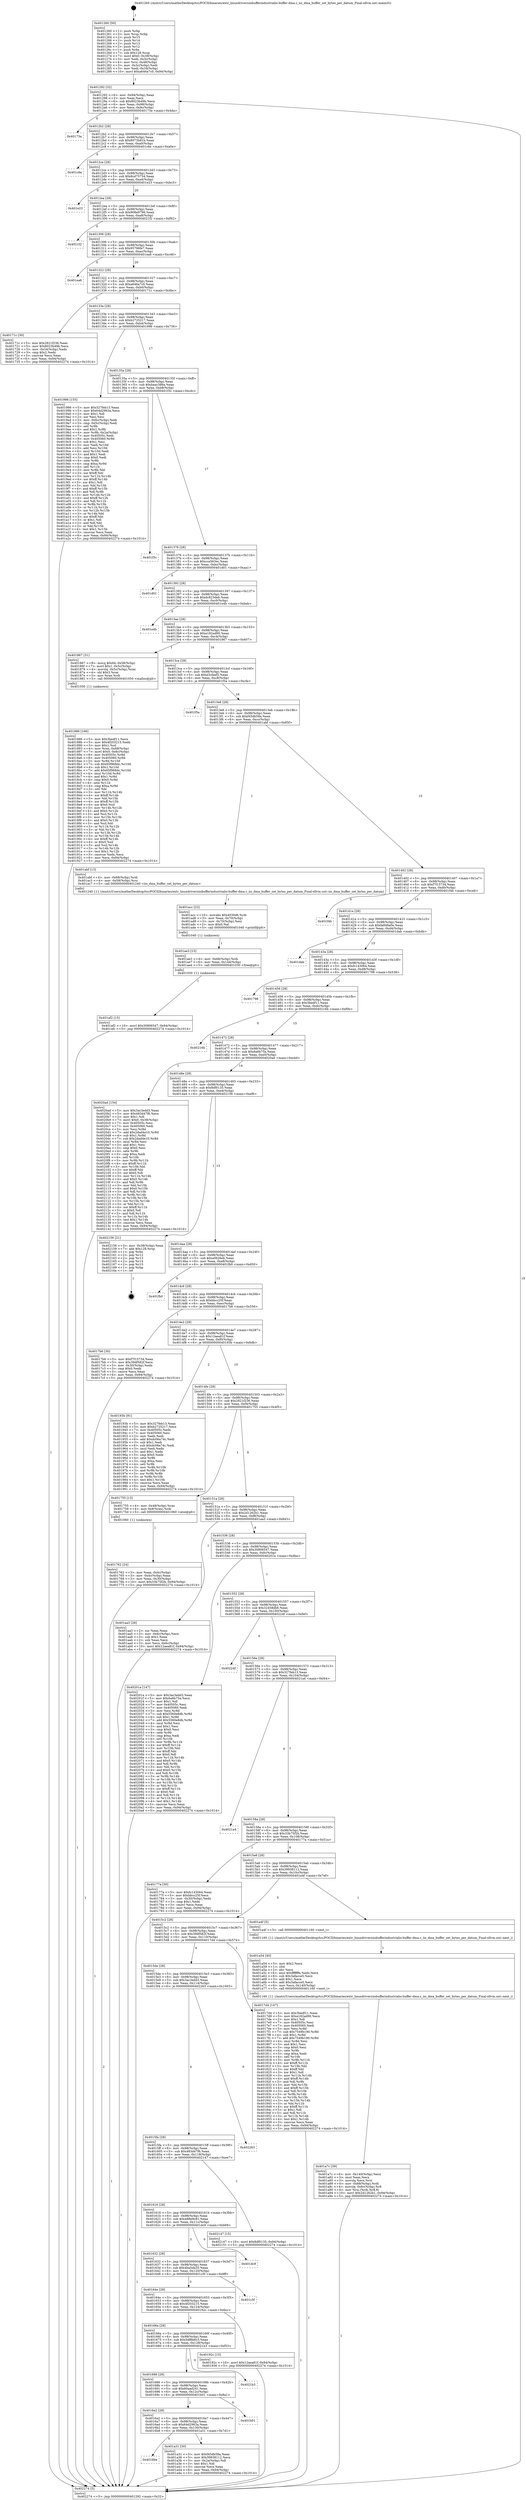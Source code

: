 digraph "0x401260" {
  label = "0x401260 (/mnt/c/Users/mathe/Desktop/tcc/POCII/binaries/extr_linuxdriversiiobufferindustrialio-buffer-dma.c_iio_dma_buffer_set_bytes_per_datum_Final-ollvm.out::main(0))"
  labelloc = "t"
  node[shape=record]

  Entry [label="",width=0.3,height=0.3,shape=circle,fillcolor=black,style=filled]
  "0x401292" [label="{
     0x401292 [32]\l
     | [instrs]\l
     &nbsp;&nbsp;0x401292 \<+6\>: mov -0x94(%rbp),%eax\l
     &nbsp;&nbsp;0x401298 \<+2\>: mov %eax,%ecx\l
     &nbsp;&nbsp;0x40129a \<+6\>: sub $0x8023b49b,%ecx\l
     &nbsp;&nbsp;0x4012a0 \<+6\>: mov %eax,-0x98(%rbp)\l
     &nbsp;&nbsp;0x4012a6 \<+6\>: mov %ecx,-0x9c(%rbp)\l
     &nbsp;&nbsp;0x4012ac \<+6\>: je 000000000040173a \<main+0x4da\>\l
  }"]
  "0x40173a" [label="{
     0x40173a\l
  }", style=dashed]
  "0x4012b2" [label="{
     0x4012b2 [28]\l
     | [instrs]\l
     &nbsp;&nbsp;0x4012b2 \<+5\>: jmp 00000000004012b7 \<main+0x57\>\l
     &nbsp;&nbsp;0x4012b7 \<+6\>: mov -0x98(%rbp),%eax\l
     &nbsp;&nbsp;0x4012bd \<+5\>: sub $0x8073b81b,%eax\l
     &nbsp;&nbsp;0x4012c2 \<+6\>: mov %eax,-0xa0(%rbp)\l
     &nbsp;&nbsp;0x4012c8 \<+6\>: je 0000000000401c6e \<main+0xa0e\>\l
  }"]
  Exit [label="",width=0.3,height=0.3,shape=circle,fillcolor=black,style=filled,peripheries=2]
  "0x401c6e" [label="{
     0x401c6e\l
  }", style=dashed]
  "0x4012ce" [label="{
     0x4012ce [28]\l
     | [instrs]\l
     &nbsp;&nbsp;0x4012ce \<+5\>: jmp 00000000004012d3 \<main+0x73\>\l
     &nbsp;&nbsp;0x4012d3 \<+6\>: mov -0x98(%rbp),%eax\l
     &nbsp;&nbsp;0x4012d9 \<+5\>: sub $0x8cd75734,%eax\l
     &nbsp;&nbsp;0x4012de \<+6\>: mov %eax,-0xa4(%rbp)\l
     &nbsp;&nbsp;0x4012e4 \<+6\>: je 0000000000401e23 \<main+0xbc3\>\l
  }"]
  "0x401af2" [label="{
     0x401af2 [15]\l
     | [instrs]\l
     &nbsp;&nbsp;0x401af2 \<+10\>: movl $0x30806547,-0x94(%rbp)\l
     &nbsp;&nbsp;0x401afc \<+5\>: jmp 0000000000402274 \<main+0x1014\>\l
  }"]
  "0x401e23" [label="{
     0x401e23\l
  }", style=dashed]
  "0x4012ea" [label="{
     0x4012ea [28]\l
     | [instrs]\l
     &nbsp;&nbsp;0x4012ea \<+5\>: jmp 00000000004012ef \<main+0x8f\>\l
     &nbsp;&nbsp;0x4012ef \<+6\>: mov -0x98(%rbp),%eax\l
     &nbsp;&nbsp;0x4012f5 \<+5\>: sub $0x908e9796,%eax\l
     &nbsp;&nbsp;0x4012fa \<+6\>: mov %eax,-0xa8(%rbp)\l
     &nbsp;&nbsp;0x401300 \<+6\>: je 00000000004021f2 \<main+0xf92\>\l
  }"]
  "0x401ae3" [label="{
     0x401ae3 [15]\l
     | [instrs]\l
     &nbsp;&nbsp;0x401ae3 \<+4\>: mov -0x68(%rbp),%rdi\l
     &nbsp;&nbsp;0x401ae7 \<+6\>: mov %eax,-0x144(%rbp)\l
     &nbsp;&nbsp;0x401aed \<+5\>: call 0000000000401030 \<free@plt\>\l
     | [calls]\l
     &nbsp;&nbsp;0x401030 \{1\} (unknown)\l
  }"]
  "0x4021f2" [label="{
     0x4021f2\l
  }", style=dashed]
  "0x401306" [label="{
     0x401306 [28]\l
     | [instrs]\l
     &nbsp;&nbsp;0x401306 \<+5\>: jmp 000000000040130b \<main+0xab\>\l
     &nbsp;&nbsp;0x40130b \<+6\>: mov -0x98(%rbp),%eax\l
     &nbsp;&nbsp;0x401311 \<+5\>: sub $0x95796fe7,%eax\l
     &nbsp;&nbsp;0x401316 \<+6\>: mov %eax,-0xac(%rbp)\l
     &nbsp;&nbsp;0x40131c \<+6\>: je 0000000000401ea6 \<main+0xc46\>\l
  }"]
  "0x401acc" [label="{
     0x401acc [23]\l
     | [instrs]\l
     &nbsp;&nbsp;0x401acc \<+10\>: movabs $0x4030d6,%rdi\l
     &nbsp;&nbsp;0x401ad6 \<+3\>: mov %eax,-0x70(%rbp)\l
     &nbsp;&nbsp;0x401ad9 \<+3\>: mov -0x70(%rbp),%esi\l
     &nbsp;&nbsp;0x401adc \<+2\>: mov $0x0,%al\l
     &nbsp;&nbsp;0x401ade \<+5\>: call 0000000000401040 \<printf@plt\>\l
     | [calls]\l
     &nbsp;&nbsp;0x401040 \{1\} (unknown)\l
  }"]
  "0x401ea6" [label="{
     0x401ea6\l
  }", style=dashed]
  "0x401322" [label="{
     0x401322 [28]\l
     | [instrs]\l
     &nbsp;&nbsp;0x401322 \<+5\>: jmp 0000000000401327 \<main+0xc7\>\l
     &nbsp;&nbsp;0x401327 \<+6\>: mov -0x98(%rbp),%eax\l
     &nbsp;&nbsp;0x40132d \<+5\>: sub $0xa646a7c0,%eax\l
     &nbsp;&nbsp;0x401332 \<+6\>: mov %eax,-0xb0(%rbp)\l
     &nbsp;&nbsp;0x401338 \<+6\>: je 000000000040171c \<main+0x4bc\>\l
  }"]
  "0x401a7c" [label="{
     0x401a7c [39]\l
     | [instrs]\l
     &nbsp;&nbsp;0x401a7c \<+6\>: mov -0x140(%rbp),%ecx\l
     &nbsp;&nbsp;0x401a82 \<+3\>: imul %eax,%ecx\l
     &nbsp;&nbsp;0x401a85 \<+3\>: movslq %ecx,%rsi\l
     &nbsp;&nbsp;0x401a88 \<+4\>: mov -0x68(%rbp),%rdi\l
     &nbsp;&nbsp;0x401a8c \<+4\>: movslq -0x6c(%rbp),%r8\l
     &nbsp;&nbsp;0x401a90 \<+4\>: mov %rsi,(%rdi,%r8,8)\l
     &nbsp;&nbsp;0x401a94 \<+10\>: movl $0x2d1262b1,-0x94(%rbp)\l
     &nbsp;&nbsp;0x401a9e \<+5\>: jmp 0000000000402274 \<main+0x1014\>\l
  }"]
  "0x40171c" [label="{
     0x40171c [30]\l
     | [instrs]\l
     &nbsp;&nbsp;0x40171c \<+5\>: mov $0x2821f236,%eax\l
     &nbsp;&nbsp;0x401721 \<+5\>: mov $0x8023b49b,%ecx\l
     &nbsp;&nbsp;0x401726 \<+3\>: mov -0x34(%rbp),%edx\l
     &nbsp;&nbsp;0x401729 \<+3\>: cmp $0x2,%edx\l
     &nbsp;&nbsp;0x40172c \<+3\>: cmovne %ecx,%eax\l
     &nbsp;&nbsp;0x40172f \<+6\>: mov %eax,-0x94(%rbp)\l
     &nbsp;&nbsp;0x401735 \<+5\>: jmp 0000000000402274 \<main+0x1014\>\l
  }"]
  "0x40133e" [label="{
     0x40133e [28]\l
     | [instrs]\l
     &nbsp;&nbsp;0x40133e \<+5\>: jmp 0000000000401343 \<main+0xe3\>\l
     &nbsp;&nbsp;0x401343 \<+6\>: mov -0x98(%rbp),%eax\l
     &nbsp;&nbsp;0x401349 \<+5\>: sub $0xb2725217,%eax\l
     &nbsp;&nbsp;0x40134e \<+6\>: mov %eax,-0xb4(%rbp)\l
     &nbsp;&nbsp;0x401354 \<+6\>: je 0000000000401996 \<main+0x736\>\l
  }"]
  "0x402274" [label="{
     0x402274 [5]\l
     | [instrs]\l
     &nbsp;&nbsp;0x402274 \<+5\>: jmp 0000000000401292 \<main+0x32\>\l
  }"]
  "0x401260" [label="{
     0x401260 [50]\l
     | [instrs]\l
     &nbsp;&nbsp;0x401260 \<+1\>: push %rbp\l
     &nbsp;&nbsp;0x401261 \<+3\>: mov %rsp,%rbp\l
     &nbsp;&nbsp;0x401264 \<+2\>: push %r15\l
     &nbsp;&nbsp;0x401266 \<+2\>: push %r14\l
     &nbsp;&nbsp;0x401268 \<+2\>: push %r13\l
     &nbsp;&nbsp;0x40126a \<+2\>: push %r12\l
     &nbsp;&nbsp;0x40126c \<+1\>: push %rbx\l
     &nbsp;&nbsp;0x40126d \<+7\>: sub $0x128,%rsp\l
     &nbsp;&nbsp;0x401274 \<+7\>: movl $0x0,-0x38(%rbp)\l
     &nbsp;&nbsp;0x40127b \<+3\>: mov %edi,-0x3c(%rbp)\l
     &nbsp;&nbsp;0x40127e \<+4\>: mov %rsi,-0x48(%rbp)\l
     &nbsp;&nbsp;0x401282 \<+3\>: mov -0x3c(%rbp),%edi\l
     &nbsp;&nbsp;0x401285 \<+3\>: mov %edi,-0x34(%rbp)\l
     &nbsp;&nbsp;0x401288 \<+10\>: movl $0xa646a7c0,-0x94(%rbp)\l
  }"]
  "0x401a54" [label="{
     0x401a54 [40]\l
     | [instrs]\l
     &nbsp;&nbsp;0x401a54 \<+5\>: mov $0x2,%ecx\l
     &nbsp;&nbsp;0x401a59 \<+1\>: cltd\l
     &nbsp;&nbsp;0x401a5a \<+2\>: idiv %ecx\l
     &nbsp;&nbsp;0x401a5c \<+6\>: imul $0xfffffffe,%edx,%ecx\l
     &nbsp;&nbsp;0x401a62 \<+6\>: sub $0x3afacce5,%ecx\l
     &nbsp;&nbsp;0x401a68 \<+3\>: add $0x1,%ecx\l
     &nbsp;&nbsp;0x401a6b \<+6\>: add $0x3afacce5,%ecx\l
     &nbsp;&nbsp;0x401a71 \<+6\>: mov %ecx,-0x140(%rbp)\l
     &nbsp;&nbsp;0x401a77 \<+5\>: call 0000000000401160 \<next_i\>\l
     | [calls]\l
     &nbsp;&nbsp;0x401160 \{1\} (/mnt/c/Users/mathe/Desktop/tcc/POCII/binaries/extr_linuxdriversiiobufferindustrialio-buffer-dma.c_iio_dma_buffer_set_bytes_per_datum_Final-ollvm.out::next_i)\l
  }"]
  "0x401996" [label="{
     0x401996 [155]\l
     | [instrs]\l
     &nbsp;&nbsp;0x401996 \<+5\>: mov $0x327feb13,%eax\l
     &nbsp;&nbsp;0x40199b \<+5\>: mov $0x64d2963a,%ecx\l
     &nbsp;&nbsp;0x4019a0 \<+2\>: mov $0x1,%dl\l
     &nbsp;&nbsp;0x4019a2 \<+2\>: xor %esi,%esi\l
     &nbsp;&nbsp;0x4019a4 \<+3\>: mov -0x6c(%rbp),%edi\l
     &nbsp;&nbsp;0x4019a7 \<+3\>: cmp -0x5c(%rbp),%edi\l
     &nbsp;&nbsp;0x4019aa \<+4\>: setl %r8b\l
     &nbsp;&nbsp;0x4019ae \<+4\>: and $0x1,%r8b\l
     &nbsp;&nbsp;0x4019b2 \<+4\>: mov %r8b,-0x2a(%rbp)\l
     &nbsp;&nbsp;0x4019b6 \<+7\>: mov 0x40505c,%edi\l
     &nbsp;&nbsp;0x4019bd \<+8\>: mov 0x405060,%r9d\l
     &nbsp;&nbsp;0x4019c5 \<+3\>: sub $0x1,%esi\l
     &nbsp;&nbsp;0x4019c8 \<+3\>: mov %edi,%r10d\l
     &nbsp;&nbsp;0x4019cb \<+3\>: add %esi,%r10d\l
     &nbsp;&nbsp;0x4019ce \<+4\>: imul %r10d,%edi\l
     &nbsp;&nbsp;0x4019d2 \<+3\>: and $0x1,%edi\l
     &nbsp;&nbsp;0x4019d5 \<+3\>: cmp $0x0,%edi\l
     &nbsp;&nbsp;0x4019d8 \<+4\>: sete %r8b\l
     &nbsp;&nbsp;0x4019dc \<+4\>: cmp $0xa,%r9d\l
     &nbsp;&nbsp;0x4019e0 \<+4\>: setl %r11b\l
     &nbsp;&nbsp;0x4019e4 \<+3\>: mov %r8b,%bl\l
     &nbsp;&nbsp;0x4019e7 \<+3\>: xor $0xff,%bl\l
     &nbsp;&nbsp;0x4019ea \<+3\>: mov %r11b,%r14b\l
     &nbsp;&nbsp;0x4019ed \<+4\>: xor $0xff,%r14b\l
     &nbsp;&nbsp;0x4019f1 \<+3\>: xor $0x1,%dl\l
     &nbsp;&nbsp;0x4019f4 \<+3\>: mov %bl,%r15b\l
     &nbsp;&nbsp;0x4019f7 \<+4\>: and $0xff,%r15b\l
     &nbsp;&nbsp;0x4019fb \<+3\>: and %dl,%r8b\l
     &nbsp;&nbsp;0x4019fe \<+3\>: mov %r14b,%r12b\l
     &nbsp;&nbsp;0x401a01 \<+4\>: and $0xff,%r12b\l
     &nbsp;&nbsp;0x401a05 \<+3\>: and %dl,%r11b\l
     &nbsp;&nbsp;0x401a08 \<+3\>: or %r8b,%r15b\l
     &nbsp;&nbsp;0x401a0b \<+3\>: or %r11b,%r12b\l
     &nbsp;&nbsp;0x401a0e \<+3\>: xor %r12b,%r15b\l
     &nbsp;&nbsp;0x401a11 \<+3\>: or %r14b,%bl\l
     &nbsp;&nbsp;0x401a14 \<+3\>: xor $0xff,%bl\l
     &nbsp;&nbsp;0x401a17 \<+3\>: or $0x1,%dl\l
     &nbsp;&nbsp;0x401a1a \<+2\>: and %dl,%bl\l
     &nbsp;&nbsp;0x401a1c \<+3\>: or %bl,%r15b\l
     &nbsp;&nbsp;0x401a1f \<+4\>: test $0x1,%r15b\l
     &nbsp;&nbsp;0x401a23 \<+3\>: cmovne %ecx,%eax\l
     &nbsp;&nbsp;0x401a26 \<+6\>: mov %eax,-0x94(%rbp)\l
     &nbsp;&nbsp;0x401a2c \<+5\>: jmp 0000000000402274 \<main+0x1014\>\l
  }"]
  "0x40135a" [label="{
     0x40135a [28]\l
     | [instrs]\l
     &nbsp;&nbsp;0x40135a \<+5\>: jmp 000000000040135f \<main+0xff\>\l
     &nbsp;&nbsp;0x40135f \<+6\>: mov -0x98(%rbp),%eax\l
     &nbsp;&nbsp;0x401365 \<+5\>: sub $0xbaac386a,%eax\l
     &nbsp;&nbsp;0x40136a \<+6\>: mov %eax,-0xb8(%rbp)\l
     &nbsp;&nbsp;0x401370 \<+6\>: je 0000000000401f3c \<main+0xcdc\>\l
  }"]
  "0x4016be" [label="{
     0x4016be\l
  }", style=dashed]
  "0x401f3c" [label="{
     0x401f3c\l
  }", style=dashed]
  "0x401376" [label="{
     0x401376 [28]\l
     | [instrs]\l
     &nbsp;&nbsp;0x401376 \<+5\>: jmp 000000000040137b \<main+0x11b\>\l
     &nbsp;&nbsp;0x40137b \<+6\>: mov -0x98(%rbp),%eax\l
     &nbsp;&nbsp;0x401381 \<+5\>: sub $0xcca563ec,%eax\l
     &nbsp;&nbsp;0x401386 \<+6\>: mov %eax,-0xbc(%rbp)\l
     &nbsp;&nbsp;0x40138c \<+6\>: je 0000000000401d01 \<main+0xaa1\>\l
  }"]
  "0x401a31" [label="{
     0x401a31 [30]\l
     | [instrs]\l
     &nbsp;&nbsp;0x401a31 \<+5\>: mov $0xf45db58a,%eax\l
     &nbsp;&nbsp;0x401a36 \<+5\>: mov $0x39938112,%ecx\l
     &nbsp;&nbsp;0x401a3b \<+3\>: mov -0x2a(%rbp),%dl\l
     &nbsp;&nbsp;0x401a3e \<+3\>: test $0x1,%dl\l
     &nbsp;&nbsp;0x401a41 \<+3\>: cmovne %ecx,%eax\l
     &nbsp;&nbsp;0x401a44 \<+6\>: mov %eax,-0x94(%rbp)\l
     &nbsp;&nbsp;0x401a4a \<+5\>: jmp 0000000000402274 \<main+0x1014\>\l
  }"]
  "0x401d01" [label="{
     0x401d01\l
  }", style=dashed]
  "0x401392" [label="{
     0x401392 [28]\l
     | [instrs]\l
     &nbsp;&nbsp;0x401392 \<+5\>: jmp 0000000000401397 \<main+0x137\>\l
     &nbsp;&nbsp;0x401397 \<+6\>: mov -0x98(%rbp),%eax\l
     &nbsp;&nbsp;0x40139d \<+5\>: sub $0xdc823deb,%eax\l
     &nbsp;&nbsp;0x4013a2 \<+6\>: mov %eax,-0xc0(%rbp)\l
     &nbsp;&nbsp;0x4013a8 \<+6\>: je 0000000000401e4b \<main+0xbeb\>\l
  }"]
  "0x4016a2" [label="{
     0x4016a2 [28]\l
     | [instrs]\l
     &nbsp;&nbsp;0x4016a2 \<+5\>: jmp 00000000004016a7 \<main+0x447\>\l
     &nbsp;&nbsp;0x4016a7 \<+6\>: mov -0x98(%rbp),%eax\l
     &nbsp;&nbsp;0x4016ad \<+5\>: sub $0x64d2963a,%eax\l
     &nbsp;&nbsp;0x4016b2 \<+6\>: mov %eax,-0x130(%rbp)\l
     &nbsp;&nbsp;0x4016b8 \<+6\>: je 0000000000401a31 \<main+0x7d1\>\l
  }"]
  "0x401e4b" [label="{
     0x401e4b\l
  }", style=dashed]
  "0x4013ae" [label="{
     0x4013ae [28]\l
     | [instrs]\l
     &nbsp;&nbsp;0x4013ae \<+5\>: jmp 00000000004013b3 \<main+0x153\>\l
     &nbsp;&nbsp;0x4013b3 \<+6\>: mov -0x98(%rbp),%eax\l
     &nbsp;&nbsp;0x4013b9 \<+5\>: sub $0xe182ad90,%eax\l
     &nbsp;&nbsp;0x4013be \<+6\>: mov %eax,-0xc4(%rbp)\l
     &nbsp;&nbsp;0x4013c4 \<+6\>: je 0000000000401867 \<main+0x607\>\l
  }"]
  "0x401b01" [label="{
     0x401b01\l
  }", style=dashed]
  "0x401867" [label="{
     0x401867 [31]\l
     | [instrs]\l
     &nbsp;&nbsp;0x401867 \<+8\>: movq $0x64,-0x58(%rbp)\l
     &nbsp;&nbsp;0x40186f \<+7\>: movl $0x1,-0x5c(%rbp)\l
     &nbsp;&nbsp;0x401876 \<+4\>: movslq -0x5c(%rbp),%rax\l
     &nbsp;&nbsp;0x40187a \<+4\>: shl $0x3,%rax\l
     &nbsp;&nbsp;0x40187e \<+3\>: mov %rax,%rdi\l
     &nbsp;&nbsp;0x401881 \<+5\>: call 0000000000401050 \<malloc@plt\>\l
     | [calls]\l
     &nbsp;&nbsp;0x401050 \{1\} (unknown)\l
  }"]
  "0x4013ca" [label="{
     0x4013ca [28]\l
     | [instrs]\l
     &nbsp;&nbsp;0x4013ca \<+5\>: jmp 00000000004013cf \<main+0x16f\>\l
     &nbsp;&nbsp;0x4013cf \<+6\>: mov -0x98(%rbp),%eax\l
     &nbsp;&nbsp;0x4013d5 \<+5\>: sub $0xe3cfaef2,%eax\l
     &nbsp;&nbsp;0x4013da \<+6\>: mov %eax,-0xc8(%rbp)\l
     &nbsp;&nbsp;0x4013e0 \<+6\>: je 0000000000401f5a \<main+0xcfa\>\l
  }"]
  "0x401686" [label="{
     0x401686 [28]\l
     | [instrs]\l
     &nbsp;&nbsp;0x401686 \<+5\>: jmp 000000000040168b \<main+0x42b\>\l
     &nbsp;&nbsp;0x40168b \<+6\>: mov -0x98(%rbp),%eax\l
     &nbsp;&nbsp;0x401691 \<+5\>: sub $0x60aad241,%eax\l
     &nbsp;&nbsp;0x401696 \<+6\>: mov %eax,-0x12c(%rbp)\l
     &nbsp;&nbsp;0x40169c \<+6\>: je 0000000000401b01 \<main+0x8a1\>\l
  }"]
  "0x401f5a" [label="{
     0x401f5a\l
  }", style=dashed]
  "0x4013e6" [label="{
     0x4013e6 [28]\l
     | [instrs]\l
     &nbsp;&nbsp;0x4013e6 \<+5\>: jmp 00000000004013eb \<main+0x18b\>\l
     &nbsp;&nbsp;0x4013eb \<+6\>: mov -0x98(%rbp),%eax\l
     &nbsp;&nbsp;0x4013f1 \<+5\>: sub $0xf45db58a,%eax\l
     &nbsp;&nbsp;0x4013f6 \<+6\>: mov %eax,-0xcc(%rbp)\l
     &nbsp;&nbsp;0x4013fc \<+6\>: je 0000000000401abf \<main+0x85f\>\l
  }"]
  "0x4021b3" [label="{
     0x4021b3\l
  }", style=dashed]
  "0x401abf" [label="{
     0x401abf [13]\l
     | [instrs]\l
     &nbsp;&nbsp;0x401abf \<+4\>: mov -0x68(%rbp),%rdi\l
     &nbsp;&nbsp;0x401ac3 \<+4\>: mov -0x58(%rbp),%rsi\l
     &nbsp;&nbsp;0x401ac7 \<+5\>: call 0000000000401240 \<iio_dma_buffer_set_bytes_per_datum\>\l
     | [calls]\l
     &nbsp;&nbsp;0x401240 \{1\} (/mnt/c/Users/mathe/Desktop/tcc/POCII/binaries/extr_linuxdriversiiobufferindustrialio-buffer-dma.c_iio_dma_buffer_set_bytes_per_datum_Final-ollvm.out::iio_dma_buffer_set_bytes_per_datum)\l
  }"]
  "0x401402" [label="{
     0x401402 [28]\l
     | [instrs]\l
     &nbsp;&nbsp;0x401402 \<+5\>: jmp 0000000000401407 \<main+0x1a7\>\l
     &nbsp;&nbsp;0x401407 \<+6\>: mov -0x98(%rbp),%eax\l
     &nbsp;&nbsp;0x40140d \<+5\>: sub $0xf7f15734,%eax\l
     &nbsp;&nbsp;0x401412 \<+6\>: mov %eax,-0xd0(%rbp)\l
     &nbsp;&nbsp;0x401418 \<+6\>: je 0000000000401f4b \<main+0xceb\>\l
  }"]
  "0x40166a" [label="{
     0x40166a [28]\l
     | [instrs]\l
     &nbsp;&nbsp;0x40166a \<+5\>: jmp 000000000040166f \<main+0x40f\>\l
     &nbsp;&nbsp;0x40166f \<+6\>: mov -0x98(%rbp),%eax\l
     &nbsp;&nbsp;0x401675 \<+5\>: sub $0x5df8b6c3,%eax\l
     &nbsp;&nbsp;0x40167a \<+6\>: mov %eax,-0x128(%rbp)\l
     &nbsp;&nbsp;0x401680 \<+6\>: je 00000000004021b3 \<main+0xf53\>\l
  }"]
  "0x401f4b" [label="{
     0x401f4b\l
  }", style=dashed]
  "0x40141e" [label="{
     0x40141e [28]\l
     | [instrs]\l
     &nbsp;&nbsp;0x40141e \<+5\>: jmp 0000000000401423 \<main+0x1c3\>\l
     &nbsp;&nbsp;0x401423 \<+6\>: mov -0x98(%rbp),%eax\l
     &nbsp;&nbsp;0x401429 \<+5\>: sub $0xfa848a0e,%eax\l
     &nbsp;&nbsp;0x40142e \<+6\>: mov %eax,-0xd4(%rbp)\l
     &nbsp;&nbsp;0x401434 \<+6\>: je 0000000000401dab \<main+0xb4b\>\l
  }"]
  "0x40192c" [label="{
     0x40192c [15]\l
     | [instrs]\l
     &nbsp;&nbsp;0x40192c \<+10\>: movl $0x12aea81f,-0x94(%rbp)\l
     &nbsp;&nbsp;0x401936 \<+5\>: jmp 0000000000402274 \<main+0x1014\>\l
  }"]
  "0x401dab" [label="{
     0x401dab\l
  }", style=dashed]
  "0x40143a" [label="{
     0x40143a [28]\l
     | [instrs]\l
     &nbsp;&nbsp;0x40143a \<+5\>: jmp 000000000040143f \<main+0x1df\>\l
     &nbsp;&nbsp;0x40143f \<+6\>: mov -0x98(%rbp),%eax\l
     &nbsp;&nbsp;0x401445 \<+5\>: sub $0xfc143064,%eax\l
     &nbsp;&nbsp;0x40144a \<+6\>: mov %eax,-0xd8(%rbp)\l
     &nbsp;&nbsp;0x401450 \<+6\>: je 0000000000401798 \<main+0x538\>\l
  }"]
  "0x40164e" [label="{
     0x40164e [28]\l
     | [instrs]\l
     &nbsp;&nbsp;0x40164e \<+5\>: jmp 0000000000401653 \<main+0x3f3\>\l
     &nbsp;&nbsp;0x401653 \<+6\>: mov -0x98(%rbp),%eax\l
     &nbsp;&nbsp;0x401659 \<+5\>: sub $0x4f203215,%eax\l
     &nbsp;&nbsp;0x40165e \<+6\>: mov %eax,-0x124(%rbp)\l
     &nbsp;&nbsp;0x401664 \<+6\>: je 000000000040192c \<main+0x6cc\>\l
  }"]
  "0x401798" [label="{
     0x401798\l
  }", style=dashed]
  "0x401456" [label="{
     0x401456 [28]\l
     | [instrs]\l
     &nbsp;&nbsp;0x401456 \<+5\>: jmp 000000000040145b \<main+0x1fb\>\l
     &nbsp;&nbsp;0x40145b \<+6\>: mov -0x98(%rbp),%eax\l
     &nbsp;&nbsp;0x401461 \<+5\>: sub $0x3bedf11,%eax\l
     &nbsp;&nbsp;0x401466 \<+6\>: mov %eax,-0xdc(%rbp)\l
     &nbsp;&nbsp;0x40146c \<+6\>: je 000000000040216b \<main+0xf0b\>\l
  }"]
  "0x401c5f" [label="{
     0x401c5f\l
  }", style=dashed]
  "0x40216b" [label="{
     0x40216b\l
  }", style=dashed]
  "0x401472" [label="{
     0x401472 [28]\l
     | [instrs]\l
     &nbsp;&nbsp;0x401472 \<+5\>: jmp 0000000000401477 \<main+0x217\>\l
     &nbsp;&nbsp;0x401477 \<+6\>: mov -0x98(%rbp),%eax\l
     &nbsp;&nbsp;0x40147d \<+5\>: sub $0x6a6b75a,%eax\l
     &nbsp;&nbsp;0x401482 \<+6\>: mov %eax,-0xe0(%rbp)\l
     &nbsp;&nbsp;0x401488 \<+6\>: je 00000000004020ad \<main+0xe4d\>\l
  }"]
  "0x401632" [label="{
     0x401632 [28]\l
     | [instrs]\l
     &nbsp;&nbsp;0x401632 \<+5\>: jmp 0000000000401637 \<main+0x3d7\>\l
     &nbsp;&nbsp;0x401637 \<+6\>: mov -0x98(%rbp),%eax\l
     &nbsp;&nbsp;0x40163d \<+5\>: sub $0x4ba5da35,%eax\l
     &nbsp;&nbsp;0x401642 \<+6\>: mov %eax,-0x120(%rbp)\l
     &nbsp;&nbsp;0x401648 \<+6\>: je 0000000000401c5f \<main+0x9ff\>\l
  }"]
  "0x4020ad" [label="{
     0x4020ad [154]\l
     | [instrs]\l
     &nbsp;&nbsp;0x4020ad \<+5\>: mov $0x3ac3edd3,%eax\l
     &nbsp;&nbsp;0x4020b2 \<+5\>: mov $0x483d47f6,%ecx\l
     &nbsp;&nbsp;0x4020b7 \<+2\>: mov $0x1,%dl\l
     &nbsp;&nbsp;0x4020b9 \<+7\>: movl $0x0,-0x38(%rbp)\l
     &nbsp;&nbsp;0x4020c0 \<+7\>: mov 0x40505c,%esi\l
     &nbsp;&nbsp;0x4020c7 \<+7\>: mov 0x405060,%edi\l
     &nbsp;&nbsp;0x4020ce \<+3\>: mov %esi,%r8d\l
     &nbsp;&nbsp;0x4020d1 \<+7\>: add $0x2dad4e10,%r8d\l
     &nbsp;&nbsp;0x4020d8 \<+4\>: sub $0x1,%r8d\l
     &nbsp;&nbsp;0x4020dc \<+7\>: sub $0x2dad4e10,%r8d\l
     &nbsp;&nbsp;0x4020e3 \<+4\>: imul %r8d,%esi\l
     &nbsp;&nbsp;0x4020e7 \<+3\>: and $0x1,%esi\l
     &nbsp;&nbsp;0x4020ea \<+3\>: cmp $0x0,%esi\l
     &nbsp;&nbsp;0x4020ed \<+4\>: sete %r9b\l
     &nbsp;&nbsp;0x4020f1 \<+3\>: cmp $0xa,%edi\l
     &nbsp;&nbsp;0x4020f4 \<+4\>: setl %r10b\l
     &nbsp;&nbsp;0x4020f8 \<+3\>: mov %r9b,%r11b\l
     &nbsp;&nbsp;0x4020fb \<+4\>: xor $0xff,%r11b\l
     &nbsp;&nbsp;0x4020ff \<+3\>: mov %r10b,%bl\l
     &nbsp;&nbsp;0x402102 \<+3\>: xor $0xff,%bl\l
     &nbsp;&nbsp;0x402105 \<+3\>: xor $0x0,%dl\l
     &nbsp;&nbsp;0x402108 \<+3\>: mov %r11b,%r14b\l
     &nbsp;&nbsp;0x40210b \<+4\>: and $0x0,%r14b\l
     &nbsp;&nbsp;0x40210f \<+3\>: and %dl,%r9b\l
     &nbsp;&nbsp;0x402112 \<+3\>: mov %bl,%r15b\l
     &nbsp;&nbsp;0x402115 \<+4\>: and $0x0,%r15b\l
     &nbsp;&nbsp;0x402119 \<+3\>: and %dl,%r10b\l
     &nbsp;&nbsp;0x40211c \<+3\>: or %r9b,%r14b\l
     &nbsp;&nbsp;0x40211f \<+3\>: or %r10b,%r15b\l
     &nbsp;&nbsp;0x402122 \<+3\>: xor %r15b,%r14b\l
     &nbsp;&nbsp;0x402125 \<+3\>: or %bl,%r11b\l
     &nbsp;&nbsp;0x402128 \<+4\>: xor $0xff,%r11b\l
     &nbsp;&nbsp;0x40212c \<+3\>: or $0x0,%dl\l
     &nbsp;&nbsp;0x40212f \<+3\>: and %dl,%r11b\l
     &nbsp;&nbsp;0x402132 \<+3\>: or %r11b,%r14b\l
     &nbsp;&nbsp;0x402135 \<+4\>: test $0x1,%r14b\l
     &nbsp;&nbsp;0x402139 \<+3\>: cmovne %ecx,%eax\l
     &nbsp;&nbsp;0x40213c \<+6\>: mov %eax,-0x94(%rbp)\l
     &nbsp;&nbsp;0x402142 \<+5\>: jmp 0000000000402274 \<main+0x1014\>\l
  }"]
  "0x40148e" [label="{
     0x40148e [28]\l
     | [instrs]\l
     &nbsp;&nbsp;0x40148e \<+5\>: jmp 0000000000401493 \<main+0x233\>\l
     &nbsp;&nbsp;0x401493 \<+6\>: mov -0x98(%rbp),%eax\l
     &nbsp;&nbsp;0x401499 \<+5\>: sub $0x8df0135,%eax\l
     &nbsp;&nbsp;0x40149e \<+6\>: mov %eax,-0xe4(%rbp)\l
     &nbsp;&nbsp;0x4014a4 \<+6\>: je 0000000000402156 \<main+0xef6\>\l
  }"]
  "0x401dc9" [label="{
     0x401dc9\l
  }", style=dashed]
  "0x402156" [label="{
     0x402156 [21]\l
     | [instrs]\l
     &nbsp;&nbsp;0x402156 \<+3\>: mov -0x38(%rbp),%eax\l
     &nbsp;&nbsp;0x402159 \<+7\>: add $0x128,%rsp\l
     &nbsp;&nbsp;0x402160 \<+1\>: pop %rbx\l
     &nbsp;&nbsp;0x402161 \<+2\>: pop %r12\l
     &nbsp;&nbsp;0x402163 \<+2\>: pop %r13\l
     &nbsp;&nbsp;0x402165 \<+2\>: pop %r14\l
     &nbsp;&nbsp;0x402167 \<+2\>: pop %r15\l
     &nbsp;&nbsp;0x402169 \<+1\>: pop %rbp\l
     &nbsp;&nbsp;0x40216a \<+1\>: ret\l
  }"]
  "0x4014aa" [label="{
     0x4014aa [28]\l
     | [instrs]\l
     &nbsp;&nbsp;0x4014aa \<+5\>: jmp 00000000004014af \<main+0x24f\>\l
     &nbsp;&nbsp;0x4014af \<+6\>: mov -0x98(%rbp),%eax\l
     &nbsp;&nbsp;0x4014b5 \<+5\>: sub $0xa0626eb,%eax\l
     &nbsp;&nbsp;0x4014ba \<+6\>: mov %eax,-0xe8(%rbp)\l
     &nbsp;&nbsp;0x4014c0 \<+6\>: je 0000000000401fb0 \<main+0xd50\>\l
  }"]
  "0x401616" [label="{
     0x401616 [28]\l
     | [instrs]\l
     &nbsp;&nbsp;0x401616 \<+5\>: jmp 000000000040161b \<main+0x3bb\>\l
     &nbsp;&nbsp;0x40161b \<+6\>: mov -0x98(%rbp),%eax\l
     &nbsp;&nbsp;0x401621 \<+5\>: sub $0x488e9c81,%eax\l
     &nbsp;&nbsp;0x401626 \<+6\>: mov %eax,-0x11c(%rbp)\l
     &nbsp;&nbsp;0x40162c \<+6\>: je 0000000000401dc9 \<main+0xb69\>\l
  }"]
  "0x401fb0" [label="{
     0x401fb0\l
  }", style=dashed]
  "0x4014c6" [label="{
     0x4014c6 [28]\l
     | [instrs]\l
     &nbsp;&nbsp;0x4014c6 \<+5\>: jmp 00000000004014cb \<main+0x26b\>\l
     &nbsp;&nbsp;0x4014cb \<+6\>: mov -0x98(%rbp),%eax\l
     &nbsp;&nbsp;0x4014d1 \<+5\>: sub $0xbbcc25f,%eax\l
     &nbsp;&nbsp;0x4014d6 \<+6\>: mov %eax,-0xec(%rbp)\l
     &nbsp;&nbsp;0x4014dc \<+6\>: je 00000000004017b6 \<main+0x556\>\l
  }"]
  "0x402147" [label="{
     0x402147 [15]\l
     | [instrs]\l
     &nbsp;&nbsp;0x402147 \<+10\>: movl $0x8df0135,-0x94(%rbp)\l
     &nbsp;&nbsp;0x402151 \<+5\>: jmp 0000000000402274 \<main+0x1014\>\l
  }"]
  "0x4017b6" [label="{
     0x4017b6 [30]\l
     | [instrs]\l
     &nbsp;&nbsp;0x4017b6 \<+5\>: mov $0xf7f15734,%eax\l
     &nbsp;&nbsp;0x4017bb \<+5\>: mov $0x39df582f,%ecx\l
     &nbsp;&nbsp;0x4017c0 \<+3\>: mov -0x30(%rbp),%edx\l
     &nbsp;&nbsp;0x4017c3 \<+3\>: cmp $0x0,%edx\l
     &nbsp;&nbsp;0x4017c6 \<+3\>: cmove %ecx,%eax\l
     &nbsp;&nbsp;0x4017c9 \<+6\>: mov %eax,-0x94(%rbp)\l
     &nbsp;&nbsp;0x4017cf \<+5\>: jmp 0000000000402274 \<main+0x1014\>\l
  }"]
  "0x4014e2" [label="{
     0x4014e2 [28]\l
     | [instrs]\l
     &nbsp;&nbsp;0x4014e2 \<+5\>: jmp 00000000004014e7 \<main+0x287\>\l
     &nbsp;&nbsp;0x4014e7 \<+6\>: mov -0x98(%rbp),%eax\l
     &nbsp;&nbsp;0x4014ed \<+5\>: sub $0x12aea81f,%eax\l
     &nbsp;&nbsp;0x4014f2 \<+6\>: mov %eax,-0xf0(%rbp)\l
     &nbsp;&nbsp;0x4014f8 \<+6\>: je 000000000040193b \<main+0x6db\>\l
  }"]
  "0x4015fa" [label="{
     0x4015fa [28]\l
     | [instrs]\l
     &nbsp;&nbsp;0x4015fa \<+5\>: jmp 00000000004015ff \<main+0x39f\>\l
     &nbsp;&nbsp;0x4015ff \<+6\>: mov -0x98(%rbp),%eax\l
     &nbsp;&nbsp;0x401605 \<+5\>: sub $0x483d47f6,%eax\l
     &nbsp;&nbsp;0x40160a \<+6\>: mov %eax,-0x118(%rbp)\l
     &nbsp;&nbsp;0x401610 \<+6\>: je 0000000000402147 \<main+0xee7\>\l
  }"]
  "0x40193b" [label="{
     0x40193b [91]\l
     | [instrs]\l
     &nbsp;&nbsp;0x40193b \<+5\>: mov $0x327feb13,%eax\l
     &nbsp;&nbsp;0x401940 \<+5\>: mov $0xb2725217,%ecx\l
     &nbsp;&nbsp;0x401945 \<+7\>: mov 0x40505c,%edx\l
     &nbsp;&nbsp;0x40194c \<+7\>: mov 0x405060,%esi\l
     &nbsp;&nbsp;0x401953 \<+2\>: mov %edx,%edi\l
     &nbsp;&nbsp;0x401955 \<+6\>: add $0xdc06a74c,%edi\l
     &nbsp;&nbsp;0x40195b \<+3\>: sub $0x1,%edi\l
     &nbsp;&nbsp;0x40195e \<+6\>: sub $0xdc06a74c,%edi\l
     &nbsp;&nbsp;0x401964 \<+3\>: imul %edi,%edx\l
     &nbsp;&nbsp;0x401967 \<+3\>: and $0x1,%edx\l
     &nbsp;&nbsp;0x40196a \<+3\>: cmp $0x0,%edx\l
     &nbsp;&nbsp;0x40196d \<+4\>: sete %r8b\l
     &nbsp;&nbsp;0x401971 \<+3\>: cmp $0xa,%esi\l
     &nbsp;&nbsp;0x401974 \<+4\>: setl %r9b\l
     &nbsp;&nbsp;0x401978 \<+3\>: mov %r8b,%r10b\l
     &nbsp;&nbsp;0x40197b \<+3\>: and %r9b,%r10b\l
     &nbsp;&nbsp;0x40197e \<+3\>: xor %r9b,%r8b\l
     &nbsp;&nbsp;0x401981 \<+3\>: or %r8b,%r10b\l
     &nbsp;&nbsp;0x401984 \<+4\>: test $0x1,%r10b\l
     &nbsp;&nbsp;0x401988 \<+3\>: cmovne %ecx,%eax\l
     &nbsp;&nbsp;0x40198b \<+6\>: mov %eax,-0x94(%rbp)\l
     &nbsp;&nbsp;0x401991 \<+5\>: jmp 0000000000402274 \<main+0x1014\>\l
  }"]
  "0x4014fe" [label="{
     0x4014fe [28]\l
     | [instrs]\l
     &nbsp;&nbsp;0x4014fe \<+5\>: jmp 0000000000401503 \<main+0x2a3\>\l
     &nbsp;&nbsp;0x401503 \<+6\>: mov -0x98(%rbp),%eax\l
     &nbsp;&nbsp;0x401509 \<+5\>: sub $0x2821f236,%eax\l
     &nbsp;&nbsp;0x40150e \<+6\>: mov %eax,-0xf4(%rbp)\l
     &nbsp;&nbsp;0x401514 \<+6\>: je 0000000000401755 \<main+0x4f5\>\l
  }"]
  "0x402263" [label="{
     0x402263\l
  }", style=dashed]
  "0x401755" [label="{
     0x401755 [13]\l
     | [instrs]\l
     &nbsp;&nbsp;0x401755 \<+4\>: mov -0x48(%rbp),%rax\l
     &nbsp;&nbsp;0x401759 \<+4\>: mov 0x8(%rax),%rdi\l
     &nbsp;&nbsp;0x40175d \<+5\>: call 0000000000401060 \<atoi@plt\>\l
     | [calls]\l
     &nbsp;&nbsp;0x401060 \{1\} (unknown)\l
  }"]
  "0x40151a" [label="{
     0x40151a [28]\l
     | [instrs]\l
     &nbsp;&nbsp;0x40151a \<+5\>: jmp 000000000040151f \<main+0x2bf\>\l
     &nbsp;&nbsp;0x40151f \<+6\>: mov -0x98(%rbp),%eax\l
     &nbsp;&nbsp;0x401525 \<+5\>: sub $0x2d1262b1,%eax\l
     &nbsp;&nbsp;0x40152a \<+6\>: mov %eax,-0xf8(%rbp)\l
     &nbsp;&nbsp;0x401530 \<+6\>: je 0000000000401aa3 \<main+0x843\>\l
  }"]
  "0x401762" [label="{
     0x401762 [24]\l
     | [instrs]\l
     &nbsp;&nbsp;0x401762 \<+3\>: mov %eax,-0x4c(%rbp)\l
     &nbsp;&nbsp;0x401765 \<+3\>: mov -0x4c(%rbp),%eax\l
     &nbsp;&nbsp;0x401768 \<+3\>: mov %eax,-0x30(%rbp)\l
     &nbsp;&nbsp;0x40176b \<+10\>: movl $0x33b75f2b,-0x94(%rbp)\l
     &nbsp;&nbsp;0x401775 \<+5\>: jmp 0000000000402274 \<main+0x1014\>\l
  }"]
  "0x401886" [label="{
     0x401886 [166]\l
     | [instrs]\l
     &nbsp;&nbsp;0x401886 \<+5\>: mov $0x3bedf11,%ecx\l
     &nbsp;&nbsp;0x40188b \<+5\>: mov $0x4f203215,%edx\l
     &nbsp;&nbsp;0x401890 \<+3\>: mov $0x1,%sil\l
     &nbsp;&nbsp;0x401893 \<+4\>: mov %rax,-0x68(%rbp)\l
     &nbsp;&nbsp;0x401897 \<+7\>: movl $0x0,-0x6c(%rbp)\l
     &nbsp;&nbsp;0x40189e \<+8\>: mov 0x40505c,%r8d\l
     &nbsp;&nbsp;0x4018a6 \<+8\>: mov 0x405060,%r9d\l
     &nbsp;&nbsp;0x4018ae \<+3\>: mov %r8d,%r10d\l
     &nbsp;&nbsp;0x4018b1 \<+7\>: sub $0x65f968dc,%r10d\l
     &nbsp;&nbsp;0x4018b8 \<+4\>: sub $0x1,%r10d\l
     &nbsp;&nbsp;0x4018bc \<+7\>: add $0x65f968dc,%r10d\l
     &nbsp;&nbsp;0x4018c3 \<+4\>: imul %r10d,%r8d\l
     &nbsp;&nbsp;0x4018c7 \<+4\>: and $0x1,%r8d\l
     &nbsp;&nbsp;0x4018cb \<+4\>: cmp $0x0,%r8d\l
     &nbsp;&nbsp;0x4018cf \<+4\>: sete %r11b\l
     &nbsp;&nbsp;0x4018d3 \<+4\>: cmp $0xa,%r9d\l
     &nbsp;&nbsp;0x4018d7 \<+3\>: setl %bl\l
     &nbsp;&nbsp;0x4018da \<+3\>: mov %r11b,%r14b\l
     &nbsp;&nbsp;0x4018dd \<+4\>: xor $0xff,%r14b\l
     &nbsp;&nbsp;0x4018e1 \<+3\>: mov %bl,%r15b\l
     &nbsp;&nbsp;0x4018e4 \<+4\>: xor $0xff,%r15b\l
     &nbsp;&nbsp;0x4018e8 \<+4\>: xor $0x0,%sil\l
     &nbsp;&nbsp;0x4018ec \<+3\>: mov %r14b,%r12b\l
     &nbsp;&nbsp;0x4018ef \<+4\>: and $0x0,%r12b\l
     &nbsp;&nbsp;0x4018f3 \<+3\>: and %sil,%r11b\l
     &nbsp;&nbsp;0x4018f6 \<+3\>: mov %r15b,%r13b\l
     &nbsp;&nbsp;0x4018f9 \<+4\>: and $0x0,%r13b\l
     &nbsp;&nbsp;0x4018fd \<+3\>: and %sil,%bl\l
     &nbsp;&nbsp;0x401900 \<+3\>: or %r11b,%r12b\l
     &nbsp;&nbsp;0x401903 \<+3\>: or %bl,%r13b\l
     &nbsp;&nbsp;0x401906 \<+3\>: xor %r13b,%r12b\l
     &nbsp;&nbsp;0x401909 \<+3\>: or %r15b,%r14b\l
     &nbsp;&nbsp;0x40190c \<+4\>: xor $0xff,%r14b\l
     &nbsp;&nbsp;0x401910 \<+4\>: or $0x0,%sil\l
     &nbsp;&nbsp;0x401914 \<+3\>: and %sil,%r14b\l
     &nbsp;&nbsp;0x401917 \<+3\>: or %r14b,%r12b\l
     &nbsp;&nbsp;0x40191a \<+4\>: test $0x1,%r12b\l
     &nbsp;&nbsp;0x40191e \<+3\>: cmovne %edx,%ecx\l
     &nbsp;&nbsp;0x401921 \<+6\>: mov %ecx,-0x94(%rbp)\l
     &nbsp;&nbsp;0x401927 \<+5\>: jmp 0000000000402274 \<main+0x1014\>\l
  }"]
  "0x401aa3" [label="{
     0x401aa3 [28]\l
     | [instrs]\l
     &nbsp;&nbsp;0x401aa3 \<+2\>: xor %eax,%eax\l
     &nbsp;&nbsp;0x401aa5 \<+3\>: mov -0x6c(%rbp),%ecx\l
     &nbsp;&nbsp;0x401aa8 \<+3\>: sub $0x1,%eax\l
     &nbsp;&nbsp;0x401aab \<+2\>: sub %eax,%ecx\l
     &nbsp;&nbsp;0x401aad \<+3\>: mov %ecx,-0x6c(%rbp)\l
     &nbsp;&nbsp;0x401ab0 \<+10\>: movl $0x12aea81f,-0x94(%rbp)\l
     &nbsp;&nbsp;0x401aba \<+5\>: jmp 0000000000402274 \<main+0x1014\>\l
  }"]
  "0x401536" [label="{
     0x401536 [28]\l
     | [instrs]\l
     &nbsp;&nbsp;0x401536 \<+5\>: jmp 000000000040153b \<main+0x2db\>\l
     &nbsp;&nbsp;0x40153b \<+6\>: mov -0x98(%rbp),%eax\l
     &nbsp;&nbsp;0x401541 \<+5\>: sub $0x30806547,%eax\l
     &nbsp;&nbsp;0x401546 \<+6\>: mov %eax,-0xfc(%rbp)\l
     &nbsp;&nbsp;0x40154c \<+6\>: je 000000000040201a \<main+0xdba\>\l
  }"]
  "0x4015de" [label="{
     0x4015de [28]\l
     | [instrs]\l
     &nbsp;&nbsp;0x4015de \<+5\>: jmp 00000000004015e3 \<main+0x383\>\l
     &nbsp;&nbsp;0x4015e3 \<+6\>: mov -0x98(%rbp),%eax\l
     &nbsp;&nbsp;0x4015e9 \<+5\>: sub $0x3ac3edd3,%eax\l
     &nbsp;&nbsp;0x4015ee \<+6\>: mov %eax,-0x114(%rbp)\l
     &nbsp;&nbsp;0x4015f4 \<+6\>: je 0000000000402263 \<main+0x1003\>\l
  }"]
  "0x40201a" [label="{
     0x40201a [147]\l
     | [instrs]\l
     &nbsp;&nbsp;0x40201a \<+5\>: mov $0x3ac3edd3,%eax\l
     &nbsp;&nbsp;0x40201f \<+5\>: mov $0x6a6b75a,%ecx\l
     &nbsp;&nbsp;0x402024 \<+2\>: mov $0x1,%dl\l
     &nbsp;&nbsp;0x402026 \<+7\>: mov 0x40505c,%esi\l
     &nbsp;&nbsp;0x40202d \<+7\>: mov 0x405060,%edi\l
     &nbsp;&nbsp;0x402034 \<+3\>: mov %esi,%r8d\l
     &nbsp;&nbsp;0x402037 \<+7\>: sub $0x5560e8db,%r8d\l
     &nbsp;&nbsp;0x40203e \<+4\>: sub $0x1,%r8d\l
     &nbsp;&nbsp;0x402042 \<+7\>: add $0x5560e8db,%r8d\l
     &nbsp;&nbsp;0x402049 \<+4\>: imul %r8d,%esi\l
     &nbsp;&nbsp;0x40204d \<+3\>: and $0x1,%esi\l
     &nbsp;&nbsp;0x402050 \<+3\>: cmp $0x0,%esi\l
     &nbsp;&nbsp;0x402053 \<+4\>: sete %r9b\l
     &nbsp;&nbsp;0x402057 \<+3\>: cmp $0xa,%edi\l
     &nbsp;&nbsp;0x40205a \<+4\>: setl %r10b\l
     &nbsp;&nbsp;0x40205e \<+3\>: mov %r9b,%r11b\l
     &nbsp;&nbsp;0x402061 \<+4\>: xor $0xff,%r11b\l
     &nbsp;&nbsp;0x402065 \<+3\>: mov %r10b,%bl\l
     &nbsp;&nbsp;0x402068 \<+3\>: xor $0xff,%bl\l
     &nbsp;&nbsp;0x40206b \<+3\>: xor $0x0,%dl\l
     &nbsp;&nbsp;0x40206e \<+3\>: mov %r11b,%r14b\l
     &nbsp;&nbsp;0x402071 \<+4\>: and $0x0,%r14b\l
     &nbsp;&nbsp;0x402075 \<+3\>: and %dl,%r9b\l
     &nbsp;&nbsp;0x402078 \<+3\>: mov %bl,%r15b\l
     &nbsp;&nbsp;0x40207b \<+4\>: and $0x0,%r15b\l
     &nbsp;&nbsp;0x40207f \<+3\>: and %dl,%r10b\l
     &nbsp;&nbsp;0x402082 \<+3\>: or %r9b,%r14b\l
     &nbsp;&nbsp;0x402085 \<+3\>: or %r10b,%r15b\l
     &nbsp;&nbsp;0x402088 \<+3\>: xor %r15b,%r14b\l
     &nbsp;&nbsp;0x40208b \<+3\>: or %bl,%r11b\l
     &nbsp;&nbsp;0x40208e \<+4\>: xor $0xff,%r11b\l
     &nbsp;&nbsp;0x402092 \<+3\>: or $0x0,%dl\l
     &nbsp;&nbsp;0x402095 \<+3\>: and %dl,%r11b\l
     &nbsp;&nbsp;0x402098 \<+3\>: or %r11b,%r14b\l
     &nbsp;&nbsp;0x40209b \<+4\>: test $0x1,%r14b\l
     &nbsp;&nbsp;0x40209f \<+3\>: cmovne %ecx,%eax\l
     &nbsp;&nbsp;0x4020a2 \<+6\>: mov %eax,-0x94(%rbp)\l
     &nbsp;&nbsp;0x4020a8 \<+5\>: jmp 0000000000402274 \<main+0x1014\>\l
  }"]
  "0x401552" [label="{
     0x401552 [28]\l
     | [instrs]\l
     &nbsp;&nbsp;0x401552 \<+5\>: jmp 0000000000401557 \<main+0x2f7\>\l
     &nbsp;&nbsp;0x401557 \<+6\>: mov -0x98(%rbp),%eax\l
     &nbsp;&nbsp;0x40155d \<+5\>: sub $0x32458db6,%eax\l
     &nbsp;&nbsp;0x401562 \<+6\>: mov %eax,-0x100(%rbp)\l
     &nbsp;&nbsp;0x401568 \<+6\>: je 000000000040224f \<main+0xfef\>\l
  }"]
  "0x4017d4" [label="{
     0x4017d4 [147]\l
     | [instrs]\l
     &nbsp;&nbsp;0x4017d4 \<+5\>: mov $0x3bedf11,%eax\l
     &nbsp;&nbsp;0x4017d9 \<+5\>: mov $0xe182ad90,%ecx\l
     &nbsp;&nbsp;0x4017de \<+2\>: mov $0x1,%dl\l
     &nbsp;&nbsp;0x4017e0 \<+7\>: mov 0x40505c,%esi\l
     &nbsp;&nbsp;0x4017e7 \<+7\>: mov 0x405060,%edi\l
     &nbsp;&nbsp;0x4017ee \<+3\>: mov %esi,%r8d\l
     &nbsp;&nbsp;0x4017f1 \<+7\>: sub $0x7549b190,%r8d\l
     &nbsp;&nbsp;0x4017f8 \<+4\>: sub $0x1,%r8d\l
     &nbsp;&nbsp;0x4017fc \<+7\>: add $0x7549b190,%r8d\l
     &nbsp;&nbsp;0x401803 \<+4\>: imul %r8d,%esi\l
     &nbsp;&nbsp;0x401807 \<+3\>: and $0x1,%esi\l
     &nbsp;&nbsp;0x40180a \<+3\>: cmp $0x0,%esi\l
     &nbsp;&nbsp;0x40180d \<+4\>: sete %r9b\l
     &nbsp;&nbsp;0x401811 \<+3\>: cmp $0xa,%edi\l
     &nbsp;&nbsp;0x401814 \<+4\>: setl %r10b\l
     &nbsp;&nbsp;0x401818 \<+3\>: mov %r9b,%r11b\l
     &nbsp;&nbsp;0x40181b \<+4\>: xor $0xff,%r11b\l
     &nbsp;&nbsp;0x40181f \<+3\>: mov %r10b,%bl\l
     &nbsp;&nbsp;0x401822 \<+3\>: xor $0xff,%bl\l
     &nbsp;&nbsp;0x401825 \<+3\>: xor $0x1,%dl\l
     &nbsp;&nbsp;0x401828 \<+3\>: mov %r11b,%r14b\l
     &nbsp;&nbsp;0x40182b \<+4\>: and $0xff,%r14b\l
     &nbsp;&nbsp;0x40182f \<+3\>: and %dl,%r9b\l
     &nbsp;&nbsp;0x401832 \<+3\>: mov %bl,%r15b\l
     &nbsp;&nbsp;0x401835 \<+4\>: and $0xff,%r15b\l
     &nbsp;&nbsp;0x401839 \<+3\>: and %dl,%r10b\l
     &nbsp;&nbsp;0x40183c \<+3\>: or %r9b,%r14b\l
     &nbsp;&nbsp;0x40183f \<+3\>: or %r10b,%r15b\l
     &nbsp;&nbsp;0x401842 \<+3\>: xor %r15b,%r14b\l
     &nbsp;&nbsp;0x401845 \<+3\>: or %bl,%r11b\l
     &nbsp;&nbsp;0x401848 \<+4\>: xor $0xff,%r11b\l
     &nbsp;&nbsp;0x40184c \<+3\>: or $0x1,%dl\l
     &nbsp;&nbsp;0x40184f \<+3\>: and %dl,%r11b\l
     &nbsp;&nbsp;0x401852 \<+3\>: or %r11b,%r14b\l
     &nbsp;&nbsp;0x401855 \<+4\>: test $0x1,%r14b\l
     &nbsp;&nbsp;0x401859 \<+3\>: cmovne %ecx,%eax\l
     &nbsp;&nbsp;0x40185c \<+6\>: mov %eax,-0x94(%rbp)\l
     &nbsp;&nbsp;0x401862 \<+5\>: jmp 0000000000402274 \<main+0x1014\>\l
  }"]
  "0x40224f" [label="{
     0x40224f\l
  }", style=dashed]
  "0x40156e" [label="{
     0x40156e [28]\l
     | [instrs]\l
     &nbsp;&nbsp;0x40156e \<+5\>: jmp 0000000000401573 \<main+0x313\>\l
     &nbsp;&nbsp;0x401573 \<+6\>: mov -0x98(%rbp),%eax\l
     &nbsp;&nbsp;0x401579 \<+5\>: sub $0x327feb13,%eax\l
     &nbsp;&nbsp;0x40157e \<+6\>: mov %eax,-0x104(%rbp)\l
     &nbsp;&nbsp;0x401584 \<+6\>: je 00000000004021a4 \<main+0xf44\>\l
  }"]
  "0x4015c2" [label="{
     0x4015c2 [28]\l
     | [instrs]\l
     &nbsp;&nbsp;0x4015c2 \<+5\>: jmp 00000000004015c7 \<main+0x367\>\l
     &nbsp;&nbsp;0x4015c7 \<+6\>: mov -0x98(%rbp),%eax\l
     &nbsp;&nbsp;0x4015cd \<+5\>: sub $0x39df582f,%eax\l
     &nbsp;&nbsp;0x4015d2 \<+6\>: mov %eax,-0x110(%rbp)\l
     &nbsp;&nbsp;0x4015d8 \<+6\>: je 00000000004017d4 \<main+0x574\>\l
  }"]
  "0x4021a4" [label="{
     0x4021a4\l
  }", style=dashed]
  "0x40158a" [label="{
     0x40158a [28]\l
     | [instrs]\l
     &nbsp;&nbsp;0x40158a \<+5\>: jmp 000000000040158f \<main+0x32f\>\l
     &nbsp;&nbsp;0x40158f \<+6\>: mov -0x98(%rbp),%eax\l
     &nbsp;&nbsp;0x401595 \<+5\>: sub $0x33b75f2b,%eax\l
     &nbsp;&nbsp;0x40159a \<+6\>: mov %eax,-0x108(%rbp)\l
     &nbsp;&nbsp;0x4015a0 \<+6\>: je 000000000040177a \<main+0x51a\>\l
  }"]
  "0x401a4f" [label="{
     0x401a4f [5]\l
     | [instrs]\l
     &nbsp;&nbsp;0x401a4f \<+5\>: call 0000000000401160 \<next_i\>\l
     | [calls]\l
     &nbsp;&nbsp;0x401160 \{1\} (/mnt/c/Users/mathe/Desktop/tcc/POCII/binaries/extr_linuxdriversiiobufferindustrialio-buffer-dma.c_iio_dma_buffer_set_bytes_per_datum_Final-ollvm.out::next_i)\l
  }"]
  "0x40177a" [label="{
     0x40177a [30]\l
     | [instrs]\l
     &nbsp;&nbsp;0x40177a \<+5\>: mov $0xfc143064,%eax\l
     &nbsp;&nbsp;0x40177f \<+5\>: mov $0xbbcc25f,%ecx\l
     &nbsp;&nbsp;0x401784 \<+3\>: mov -0x30(%rbp),%edx\l
     &nbsp;&nbsp;0x401787 \<+3\>: cmp $0x1,%edx\l
     &nbsp;&nbsp;0x40178a \<+3\>: cmovl %ecx,%eax\l
     &nbsp;&nbsp;0x40178d \<+6\>: mov %eax,-0x94(%rbp)\l
     &nbsp;&nbsp;0x401793 \<+5\>: jmp 0000000000402274 \<main+0x1014\>\l
  }"]
  "0x4015a6" [label="{
     0x4015a6 [28]\l
     | [instrs]\l
     &nbsp;&nbsp;0x4015a6 \<+5\>: jmp 00000000004015ab \<main+0x34b\>\l
     &nbsp;&nbsp;0x4015ab \<+6\>: mov -0x98(%rbp),%eax\l
     &nbsp;&nbsp;0x4015b1 \<+5\>: sub $0x39938112,%eax\l
     &nbsp;&nbsp;0x4015b6 \<+6\>: mov %eax,-0x10c(%rbp)\l
     &nbsp;&nbsp;0x4015bc \<+6\>: je 0000000000401a4f \<main+0x7ef\>\l
  }"]
  Entry -> "0x401260" [label=" 1"]
  "0x401292" -> "0x40173a" [label=" 0"]
  "0x401292" -> "0x4012b2" [label=" 20"]
  "0x402156" -> Exit [label=" 1"]
  "0x4012b2" -> "0x401c6e" [label=" 0"]
  "0x4012b2" -> "0x4012ce" [label=" 20"]
  "0x402147" -> "0x402274" [label=" 1"]
  "0x4012ce" -> "0x401e23" [label=" 0"]
  "0x4012ce" -> "0x4012ea" [label=" 20"]
  "0x4020ad" -> "0x402274" [label=" 1"]
  "0x4012ea" -> "0x4021f2" [label=" 0"]
  "0x4012ea" -> "0x401306" [label=" 20"]
  "0x40201a" -> "0x402274" [label=" 1"]
  "0x401306" -> "0x401ea6" [label=" 0"]
  "0x401306" -> "0x401322" [label=" 20"]
  "0x401af2" -> "0x402274" [label=" 1"]
  "0x401322" -> "0x40171c" [label=" 1"]
  "0x401322" -> "0x40133e" [label=" 19"]
  "0x40171c" -> "0x402274" [label=" 1"]
  "0x401260" -> "0x401292" [label=" 1"]
  "0x402274" -> "0x401292" [label=" 19"]
  "0x401ae3" -> "0x401af2" [label=" 1"]
  "0x40133e" -> "0x401996" [label=" 2"]
  "0x40133e" -> "0x40135a" [label=" 17"]
  "0x401acc" -> "0x401ae3" [label=" 1"]
  "0x40135a" -> "0x401f3c" [label=" 0"]
  "0x40135a" -> "0x401376" [label=" 17"]
  "0x401abf" -> "0x401acc" [label=" 1"]
  "0x401376" -> "0x401d01" [label=" 0"]
  "0x401376" -> "0x401392" [label=" 17"]
  "0x401aa3" -> "0x402274" [label=" 1"]
  "0x401392" -> "0x401e4b" [label=" 0"]
  "0x401392" -> "0x4013ae" [label=" 17"]
  "0x401a54" -> "0x401a7c" [label=" 1"]
  "0x4013ae" -> "0x401867" [label=" 1"]
  "0x4013ae" -> "0x4013ca" [label=" 16"]
  "0x401a4f" -> "0x401a54" [label=" 1"]
  "0x4013ca" -> "0x401f5a" [label=" 0"]
  "0x4013ca" -> "0x4013e6" [label=" 16"]
  "0x4016a2" -> "0x4016be" [label=" 0"]
  "0x4013e6" -> "0x401abf" [label=" 1"]
  "0x4013e6" -> "0x401402" [label=" 15"]
  "0x4016a2" -> "0x401a31" [label=" 2"]
  "0x401402" -> "0x401f4b" [label=" 0"]
  "0x401402" -> "0x40141e" [label=" 15"]
  "0x401686" -> "0x4016a2" [label=" 2"]
  "0x40141e" -> "0x401dab" [label=" 0"]
  "0x40141e" -> "0x40143a" [label=" 15"]
  "0x401686" -> "0x401b01" [label=" 0"]
  "0x40143a" -> "0x401798" [label=" 0"]
  "0x40143a" -> "0x401456" [label=" 15"]
  "0x40166a" -> "0x401686" [label=" 2"]
  "0x401456" -> "0x40216b" [label=" 0"]
  "0x401456" -> "0x401472" [label=" 15"]
  "0x40166a" -> "0x4021b3" [label=" 0"]
  "0x401472" -> "0x4020ad" [label=" 1"]
  "0x401472" -> "0x40148e" [label=" 14"]
  "0x401996" -> "0x402274" [label=" 2"]
  "0x40148e" -> "0x402156" [label=" 1"]
  "0x40148e" -> "0x4014aa" [label=" 13"]
  "0x40193b" -> "0x402274" [label=" 2"]
  "0x4014aa" -> "0x401fb0" [label=" 0"]
  "0x4014aa" -> "0x4014c6" [label=" 13"]
  "0x40164e" -> "0x40166a" [label=" 2"]
  "0x4014c6" -> "0x4017b6" [label=" 1"]
  "0x4014c6" -> "0x4014e2" [label=" 12"]
  "0x40164e" -> "0x40192c" [label=" 1"]
  "0x4014e2" -> "0x40193b" [label=" 2"]
  "0x4014e2" -> "0x4014fe" [label=" 10"]
  "0x401632" -> "0x40164e" [label=" 3"]
  "0x4014fe" -> "0x401755" [label=" 1"]
  "0x4014fe" -> "0x40151a" [label=" 9"]
  "0x401755" -> "0x401762" [label=" 1"]
  "0x401762" -> "0x402274" [label=" 1"]
  "0x401632" -> "0x401c5f" [label=" 0"]
  "0x40151a" -> "0x401aa3" [label=" 1"]
  "0x40151a" -> "0x401536" [label=" 8"]
  "0x401616" -> "0x401632" [label=" 3"]
  "0x401536" -> "0x40201a" [label=" 1"]
  "0x401536" -> "0x401552" [label=" 7"]
  "0x401616" -> "0x401dc9" [label=" 0"]
  "0x401552" -> "0x40224f" [label=" 0"]
  "0x401552" -> "0x40156e" [label=" 7"]
  "0x40192c" -> "0x402274" [label=" 1"]
  "0x40156e" -> "0x4021a4" [label=" 0"]
  "0x40156e" -> "0x40158a" [label=" 7"]
  "0x4015fa" -> "0x402147" [label=" 1"]
  "0x40158a" -> "0x40177a" [label=" 1"]
  "0x40158a" -> "0x4015a6" [label=" 6"]
  "0x40177a" -> "0x402274" [label=" 1"]
  "0x4017b6" -> "0x402274" [label=" 1"]
  "0x401a31" -> "0x402274" [label=" 2"]
  "0x4015a6" -> "0x401a4f" [label=" 1"]
  "0x4015a6" -> "0x4015c2" [label=" 5"]
  "0x4015fa" -> "0x401616" [label=" 3"]
  "0x4015c2" -> "0x4017d4" [label=" 1"]
  "0x4015c2" -> "0x4015de" [label=" 4"]
  "0x4017d4" -> "0x402274" [label=" 1"]
  "0x401867" -> "0x401886" [label=" 1"]
  "0x401886" -> "0x402274" [label=" 1"]
  "0x401a7c" -> "0x402274" [label=" 1"]
  "0x4015de" -> "0x402263" [label=" 0"]
  "0x4015de" -> "0x4015fa" [label=" 4"]
}
